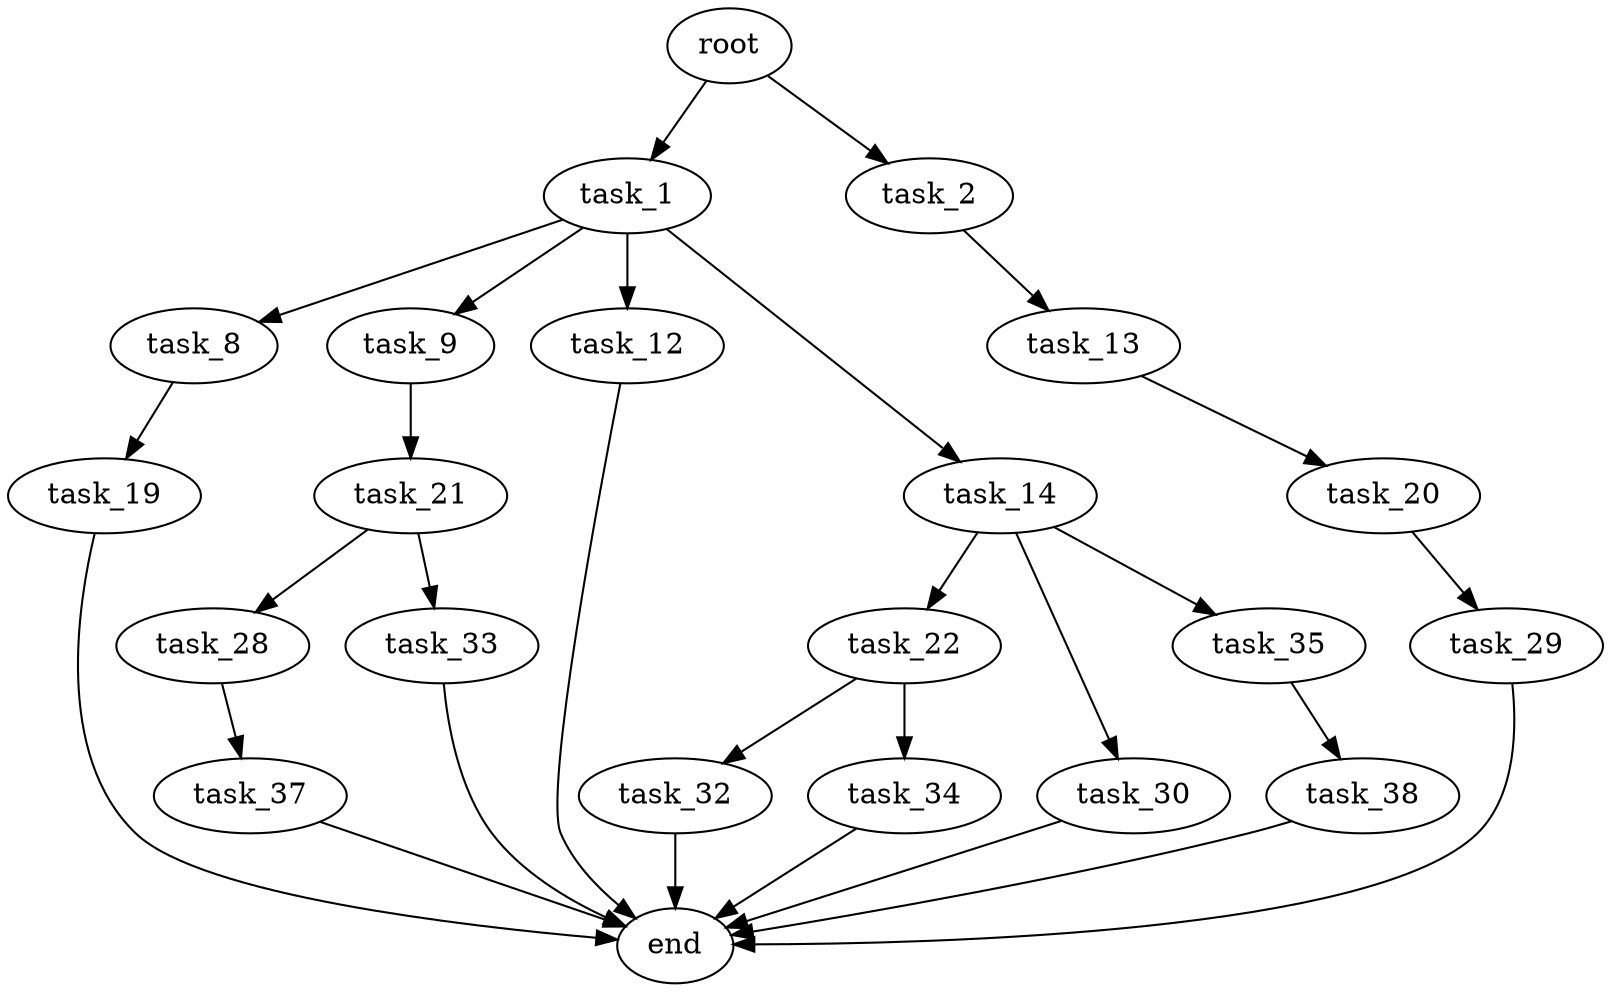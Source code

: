 digraph G {
  root [size="0.000000"];
  task_1 [size="8589934592.000000"];
  task_2 [size="27170431871.000000"];
  task_8 [size="21450318997.000000"];
  task_9 [size="368293445632.000000"];
  task_12 [size="147833884908.000000"];
  task_14 [size="473630806049.000000"];
  task_13 [size="368293445632.000000"];
  task_19 [size="1462792143.000000"];
  task_21 [size="11980958900.000000"];
  end [size="0.000000"];
  task_20 [size="33965807208.000000"];
  task_22 [size="231928233984.000000"];
  task_30 [size="12972875859.000000"];
  task_35 [size="782757789696.000000"];
  task_29 [size="324011267684.000000"];
  task_28 [size="1073741824000.000000"];
  task_33 [size="115246748285.000000"];
  task_32 [size="28991029248.000000"];
  task_34 [size="8589934592.000000"];
  task_37 [size="231928233984.000000"];
  task_38 [size="479004664788.000000"];

  root -> task_1 [size="1.000000"];
  root -> task_2 [size="1.000000"];
  task_1 -> task_8 [size="33554432.000000"];
  task_1 -> task_9 [size="33554432.000000"];
  task_1 -> task_12 [size="33554432.000000"];
  task_1 -> task_14 [size="33554432.000000"];
  task_2 -> task_13 [size="33554432.000000"];
  task_8 -> task_19 [size="838860800.000000"];
  task_9 -> task_21 [size="411041792.000000"];
  task_12 -> end [size="1.000000"];
  task_14 -> task_22 [size="301989888.000000"];
  task_14 -> task_30 [size="301989888.000000"];
  task_14 -> task_35 [size="301989888.000000"];
  task_13 -> task_20 [size="411041792.000000"];
  task_19 -> end [size="1.000000"];
  task_21 -> task_28 [size="301989888.000000"];
  task_21 -> task_33 [size="301989888.000000"];
  task_20 -> task_29 [size="536870912.000000"];
  task_22 -> task_32 [size="301989888.000000"];
  task_22 -> task_34 [size="301989888.000000"];
  task_30 -> end [size="1.000000"];
  task_35 -> task_38 [size="679477248.000000"];
  task_29 -> end [size="1.000000"];
  task_28 -> task_37 [size="838860800.000000"];
  task_33 -> end [size="1.000000"];
  task_32 -> end [size="1.000000"];
  task_34 -> end [size="1.000000"];
  task_37 -> end [size="1.000000"];
  task_38 -> end [size="1.000000"];
}
